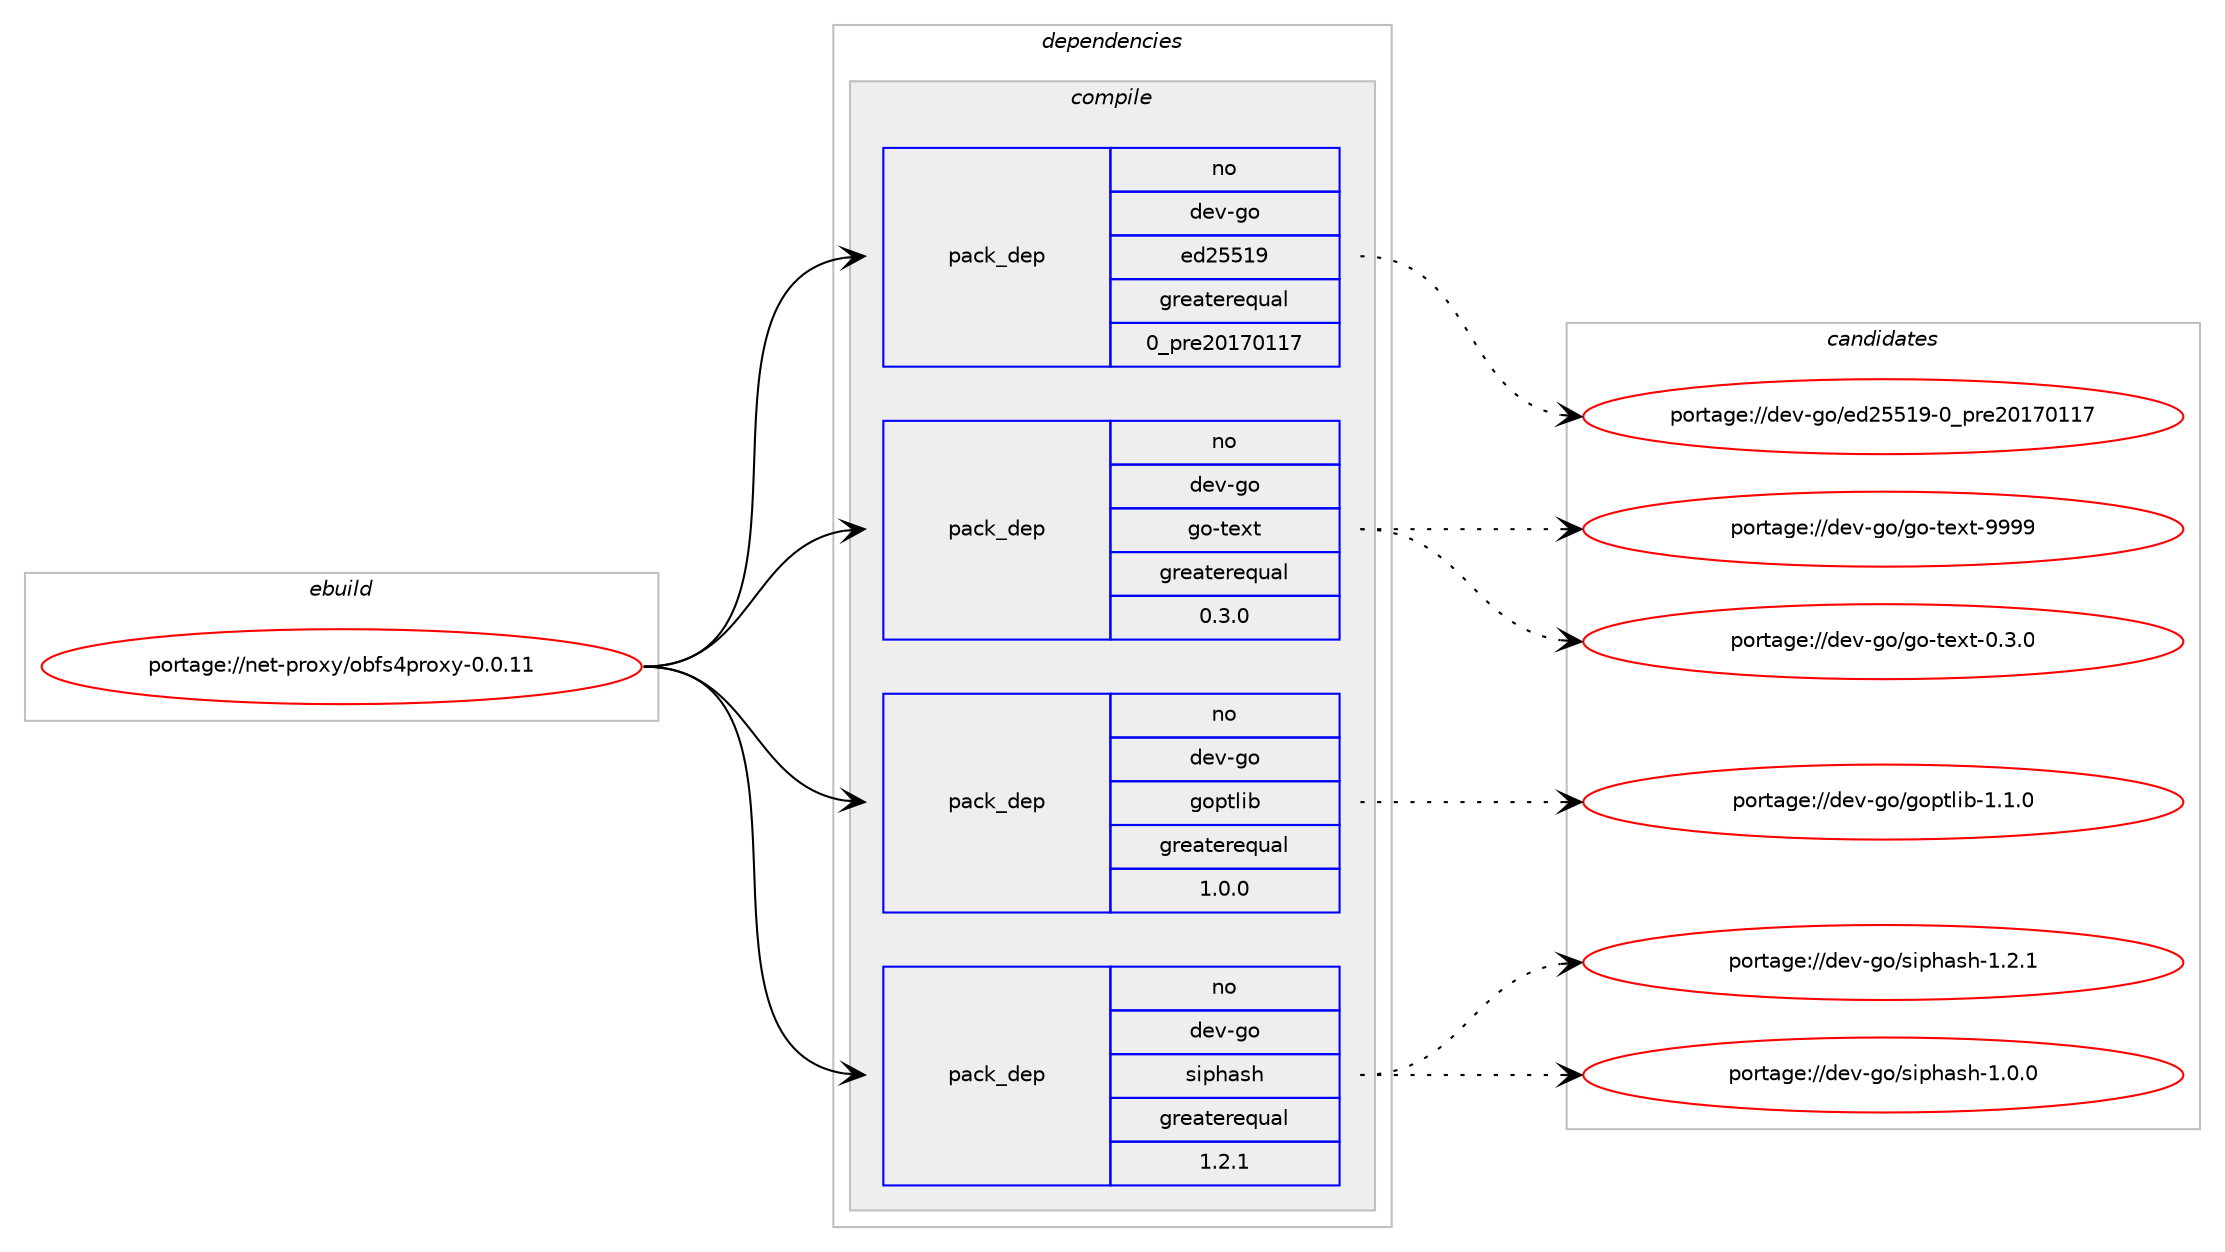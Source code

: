 digraph prolog {

# *************
# Graph options
# *************

newrank=true;
concentrate=true;
compound=true;
graph [rankdir=LR,fontname=Helvetica,fontsize=10,ranksep=1.5];#, ranksep=2.5, nodesep=0.2];
edge  [arrowhead=vee];
node  [fontname=Helvetica,fontsize=10];

# **********
# The ebuild
# **********

subgraph cluster_leftcol {
color=gray;
rank=same;
label=<<i>ebuild</i>>;
id [label="portage://net-proxy/obfs4proxy-0.0.11", color=red, width=4, href="../net-proxy/obfs4proxy-0.0.11.svg"];
}

# ****************
# The dependencies
# ****************

subgraph cluster_midcol {
color=gray;
label=<<i>dependencies</i>>;
subgraph cluster_compile {
fillcolor="#eeeeee";
style=filled;
label=<<i>compile</i>>;
subgraph pack52677 {
dependency67273 [label=<<TABLE BORDER="0" CELLBORDER="1" CELLSPACING="0" CELLPADDING="4" WIDTH="220"><TR><TD ROWSPAN="6" CELLPADDING="30">pack_dep</TD></TR><TR><TD WIDTH="110">no</TD></TR><TR><TD>dev-go</TD></TR><TR><TD>ed25519</TD></TR><TR><TD>greaterequal</TD></TR><TR><TD>0_pre20170117</TD></TR></TABLE>>, shape=none, color=blue];
}
id:e -> dependency67273:w [weight=20,style="solid",arrowhead="vee"];
subgraph pack52678 {
dependency67274 [label=<<TABLE BORDER="0" CELLBORDER="1" CELLSPACING="0" CELLPADDING="4" WIDTH="220"><TR><TD ROWSPAN="6" CELLPADDING="30">pack_dep</TD></TR><TR><TD WIDTH="110">no</TD></TR><TR><TD>dev-go</TD></TR><TR><TD>go-text</TD></TR><TR><TD>greaterequal</TD></TR><TR><TD>0.3.0</TD></TR></TABLE>>, shape=none, color=blue];
}
id:e -> dependency67274:w [weight=20,style="solid",arrowhead="vee"];
subgraph pack52679 {
dependency67275 [label=<<TABLE BORDER="0" CELLBORDER="1" CELLSPACING="0" CELLPADDING="4" WIDTH="220"><TR><TD ROWSPAN="6" CELLPADDING="30">pack_dep</TD></TR><TR><TD WIDTH="110">no</TD></TR><TR><TD>dev-go</TD></TR><TR><TD>goptlib</TD></TR><TR><TD>greaterequal</TD></TR><TR><TD>1.0.0</TD></TR></TABLE>>, shape=none, color=blue];
}
id:e -> dependency67275:w [weight=20,style="solid",arrowhead="vee"];
subgraph pack52680 {
dependency67276 [label=<<TABLE BORDER="0" CELLBORDER="1" CELLSPACING="0" CELLPADDING="4" WIDTH="220"><TR><TD ROWSPAN="6" CELLPADDING="30">pack_dep</TD></TR><TR><TD WIDTH="110">no</TD></TR><TR><TD>dev-go</TD></TR><TR><TD>siphash</TD></TR><TR><TD>greaterequal</TD></TR><TR><TD>1.2.1</TD></TR></TABLE>>, shape=none, color=blue];
}
id:e -> dependency67276:w [weight=20,style="solid",arrowhead="vee"];
}
subgraph cluster_compileandrun {
fillcolor="#eeeeee";
style=filled;
label=<<i>compile and run</i>>;
}
subgraph cluster_run {
fillcolor="#eeeeee";
style=filled;
label=<<i>run</i>>;
}
}

# **************
# The candidates
# **************

subgraph cluster_choices {
rank=same;
color=gray;
label=<<i>candidates</i>>;

subgraph choice52677 {
color=black;
nodesep=1;
choice100101118451031114710110050535349574548951121141015048495548494955 [label="portage://dev-go/ed25519-0_pre20170117", color=red, width=4,href="../dev-go/ed25519-0_pre20170117.svg"];
dependency67273:e -> choice100101118451031114710110050535349574548951121141015048495548494955:w [style=dotted,weight="100"];
}
subgraph choice52678 {
color=black;
nodesep=1;
choice1001011184510311147103111451161011201164557575757 [label="portage://dev-go/go-text-9999", color=red, width=4,href="../dev-go/go-text-9999.svg"];
choice100101118451031114710311145116101120116454846514648 [label="portage://dev-go/go-text-0.3.0", color=red, width=4,href="../dev-go/go-text-0.3.0.svg"];
dependency67274:e -> choice1001011184510311147103111451161011201164557575757:w [style=dotted,weight="100"];
dependency67274:e -> choice100101118451031114710311145116101120116454846514648:w [style=dotted,weight="100"];
}
subgraph choice52679 {
color=black;
nodesep=1;
choice100101118451031114710311111211610810598454946494648 [label="portage://dev-go/goptlib-1.1.0", color=red, width=4,href="../dev-go/goptlib-1.1.0.svg"];
dependency67275:e -> choice100101118451031114710311111211610810598454946494648:w [style=dotted,weight="100"];
}
subgraph choice52680 {
color=black;
nodesep=1;
choice100101118451031114711510511210497115104454946504649 [label="portage://dev-go/siphash-1.2.1", color=red, width=4,href="../dev-go/siphash-1.2.1.svg"];
choice100101118451031114711510511210497115104454946484648 [label="portage://dev-go/siphash-1.0.0", color=red, width=4,href="../dev-go/siphash-1.0.0.svg"];
dependency67276:e -> choice100101118451031114711510511210497115104454946504649:w [style=dotted,weight="100"];
dependency67276:e -> choice100101118451031114711510511210497115104454946484648:w [style=dotted,weight="100"];
}
}

}
